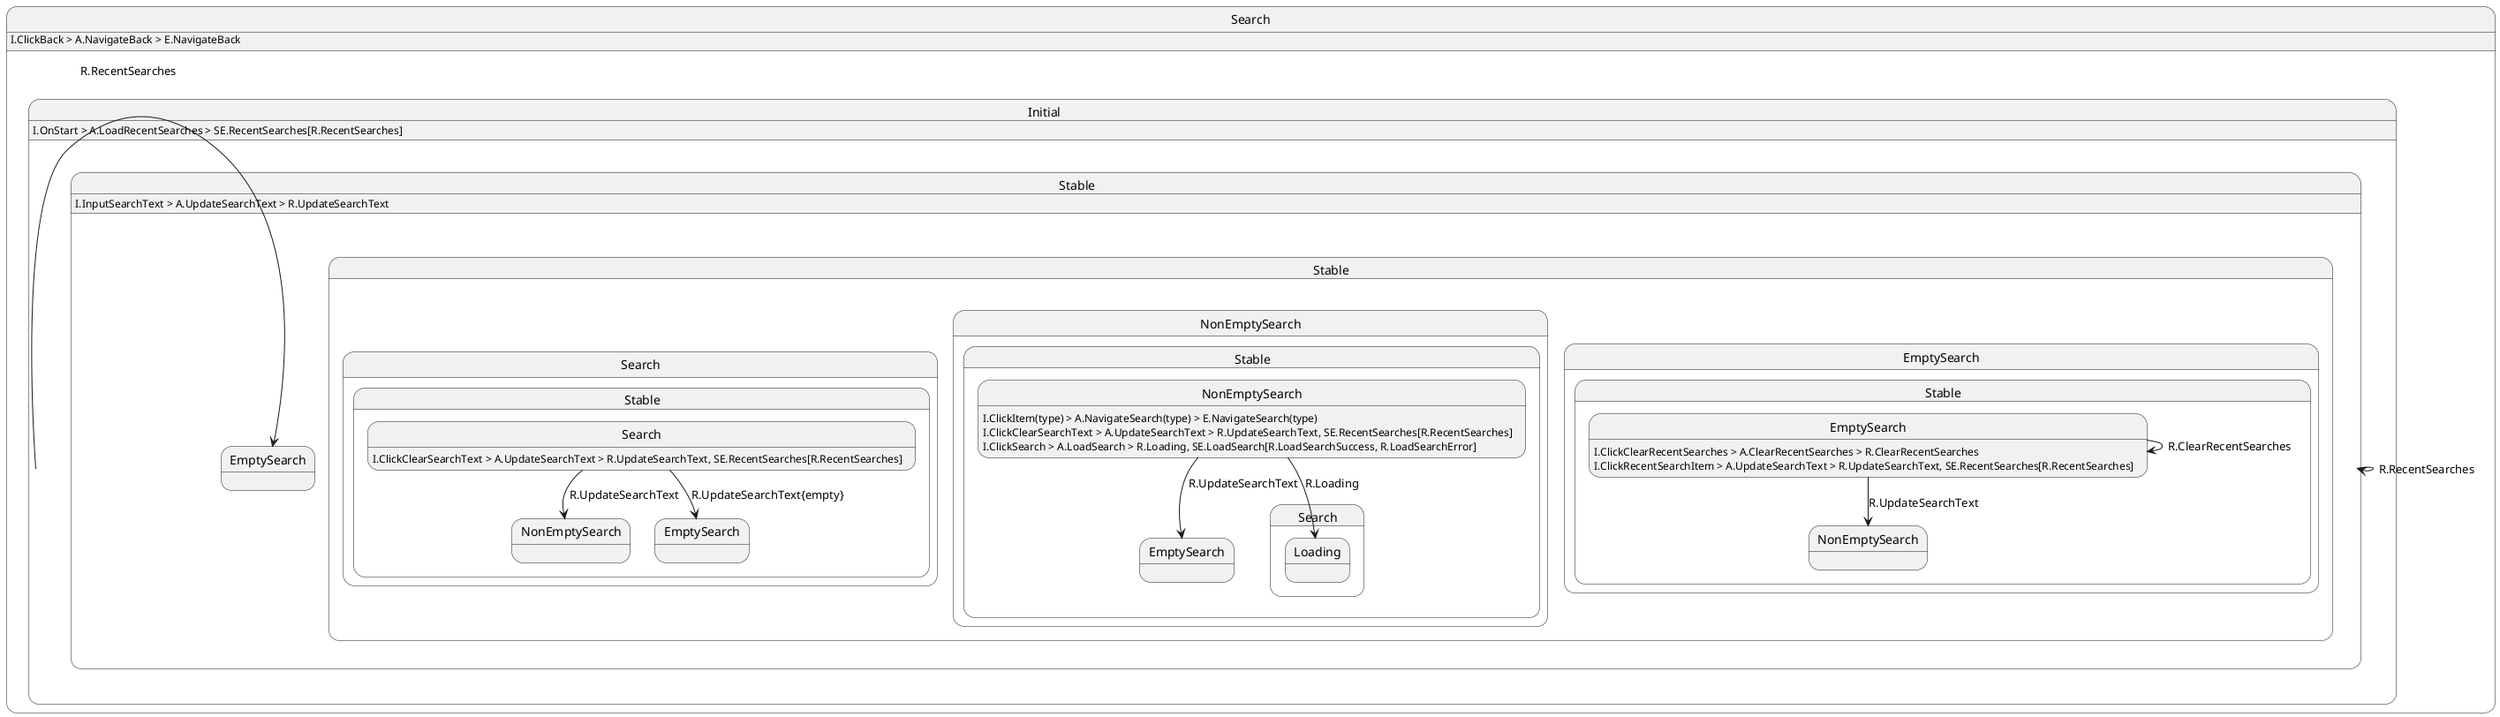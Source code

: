 @startuml Search
state Search {
    Search : I.ClickBack > A.NavigateBack > E.NavigateBack

    state Initial {
        Initial : I.OnStart > A.LoadRecentSearches > SE.RecentSearches[R.RecentSearches]

        Initial -right-> Stable.EmptySearch : R.RecentSearches
    }

    state Stable {
        Stable : I.InputSearchText > A.UpdateSearchText > R.UpdateSearchText
        Stable --> Stable : R.RecentSearches

        state Stable.EmptySearch {
            Stable.EmptySearch : I.ClickClearRecentSearches > A.ClearRecentSearches > R.ClearRecentSearches
            Stable.EmptySearch : I.ClickRecentSearchItem > A.UpdateSearchText > R.UpdateSearchText, SE.RecentSearches[R.RecentSearches]

            Stable.EmptySearch --> Stable.NonEmptySearch : R.UpdateSearchText
            Stable.EmptySearch --> Stable.EmptySearch : R.ClearRecentSearches
        }

        state Stable.NonEmptySearch {
            Stable.NonEmptySearch : I.ClickItem(type) > A.NavigateSearch(type) > E.NavigateSearch(type)
            Stable.NonEmptySearch : I.ClickClearSearchText > A.UpdateSearchText > R.UpdateSearchText, SE.RecentSearches[R.RecentSearches]
            Stable.NonEmptySearch : I.ClickSearch > A.LoadSearch > R.Loading, SE.LoadSearch[R.LoadSearchSuccess, R.LoadSearchError]

            Stable.NonEmptySearch --> Stable.EmptySearch : R.UpdateSearchText
            Stable.NonEmptySearch --> Stable.Search.Loading : R.Loading
        }

        state Stable.Search {
            Stable.Search : I.ClickClearSearchText > A.UpdateSearchText > R.UpdateSearchText, SE.RecentSearches[R.RecentSearches]

            Stable.Search --> Stable.NonEmptySearch : R.UpdateSearchText
            Stable.Search --> Stable.EmptySearch : R.UpdateSearchText{empty}

            state Stable.Search.Loading {
                Stable.Search.Loading --> Stable.Search.Success : R.LoadSearchSuccess
                Stable.Search.Loading --> Stable.Search.Error : R.SearchError
            }

            state Stable.Search.Success {
                Stable.Search.Success : I.ClickSearchResultItem(type) > A.NavigateDetails(type) > E.NavigateDetails(type)
            }

            state Stable.Search.Error {
                Stable.Search.Error : I.ClickTryAgain : A.LoadSearch > R.Loading, SE.LoadSearch[R.LoadSearchSuccess, R.LoadSearchError]

                Stable.Search.Error --> Stable.Search.Loading : R.Loading
            }
        }
    }
}
@enduml
